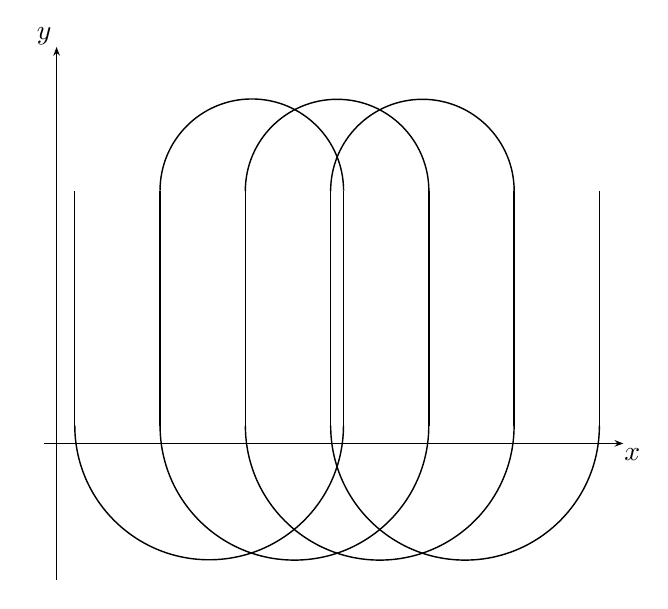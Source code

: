 


\def \globalscale {1.0}
\begin{tikzpicture}[y=0.80pt, x=0.80pt, yscale=-.7*\globalscale, xscale=.7*\globalscale, inner sep=0pt, outer sep=0pt]
\path[draw=black,line join=round,line width=0.512pt] (79.451,100.054) .. controls (79.451,67.35) and (105.963,40.837) .. (138.668,40.837) .. controls (171.373,40.837) and (197.886,67.35) .. (197.886,100.054);



\path[draw=black,line join=round,line width=0.512pt] (189.534,100.269) .. controls (189.534,67.564) and (216.046,41.052) .. (248.751,41.052) .. controls (281.456,41.052) and (307.969,67.564) .. (307.969,100.269);



\path[draw=black,line join=round,line width=0.512pt] (134.492,100.269) .. controls (134.492,67.564) and (161.005,41.052) .. (193.71,41.052) .. controls (226.415,41.052) and (252.927,67.564) .. (252.927,100.269);



\path[fill=black,line join=round,line width=0.160pt] (10.539,13.074) -- (12.812,11.069) -- (14.896,13.065) -- (12.71,7.297) -- (10.539,13.074) -- cycle;



\path[fill=black,line join=round,line width=0.160pt] (372.646,260.905) -- (374.623,263.203) -- (372.601,265.261) -- (378.396,263.148) -- (372.646,260.905) -- cycle;



\path[draw=black,line join=round,line width=0.512pt] (4.545,263.32) -- (376.099,263.32);



\path[draw=black,line join=round,line width=0.512pt] (12.783,351.201) -- (12.783,9.997);



\path[cm={{1.0,0.0,0.0,1.0,(0.0,6.0)}}] (0.0,0.0) node[above right] () {$y$};



\path[draw=black,line join=round,line width=0.512pt] (24.409,100.224) -- (24.409,251.852);



\path[draw=black,line join=round,line width=0.512pt] (197.827,251.485) .. controls (197.827,299.364) and (159.014,338.177) .. (111.135,338.177) .. controls (63.257,338.177) and (24.444,299.364) .. (24.444,251.485);



\path[draw=black,line join=round,line width=0.512pt] (197.884,100.219) -- (197.884,251.848);



\path[draw=black,line join=round,line width=0.512pt] (79.451,100.438) -- (79.451,252.067);



\path[draw=black,line join=round,line width=0.512pt] (252.925,100.434) -- (252.925,252.062);



\path[draw=black,line join=round,line width=0.512pt] (252.869,251.7) .. controls (252.869,299.579) and (214.055,338.392) .. (166.177,338.392) .. controls (118.299,338.392) and (79.485,299.579) .. (79.485,251.7);



\path[draw=black,line join=round,line width=0.512pt] (134.492,100.438) -- (134.492,252.067);



\path[draw=black,line join=round,line width=0.512pt] (307.967,100.434) -- (307.967,252.062);



\path[draw=black,line join=round,line width=0.512pt] (307.91,251.7) .. controls (307.91,299.578) and (269.097,338.392) .. (221.219,338.392) .. controls (173.34,338.392) and (134.527,299.578) .. (134.527,251.7);



\path[draw=black,line join=round,line width=0.512pt] (189.534,100.438) -- (189.534,252.067);



\path[draw=black,line join=round,line width=0.512pt] (363.009,100.434) -- (363.009,252.062);



\path[draw=black,line join=round,line width=0.512pt] (362.952,251.7) .. controls (362.952,299.579) and (324.139,338.392) .. (276.26,338.392) .. controls (228.382,338.392) and (189.569,299.579) .. (189.569,251.7);



\path[cm={{1.0,0.0,0.0,1.0,(379.0,274.0)}}] (0.0,0.0) node[above right] () {$x$};




\end{tikzpicture}

